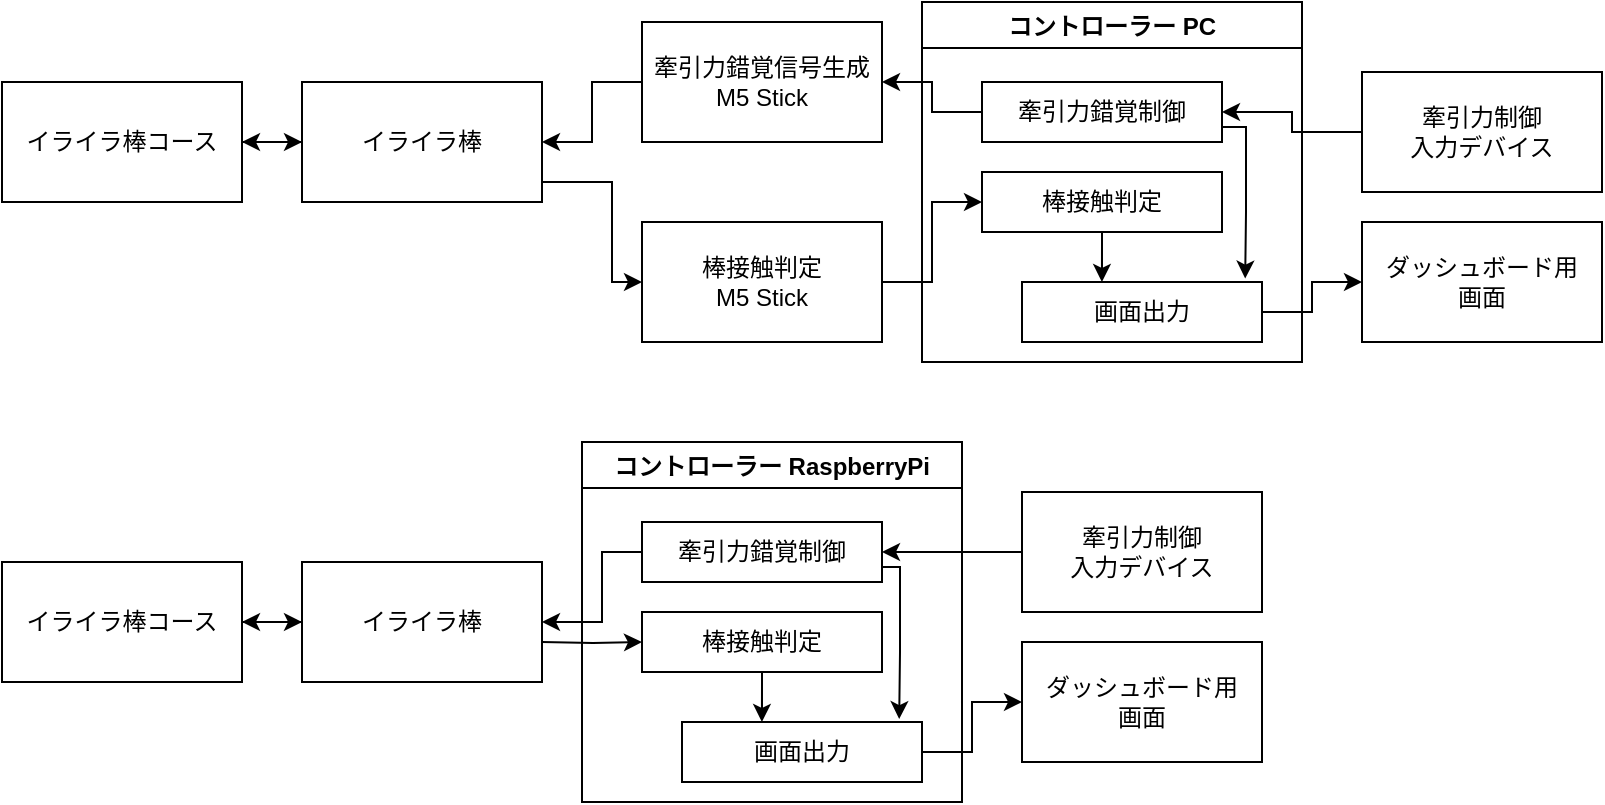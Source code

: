 <mxfile version="14.9.7" type="device"><diagram id="gHbaYco_pFj0EKCyTVUh" name="Page-1"><mxGraphModel dx="2062" dy="1057" grid="1" gridSize="10" guides="1" tooltips="1" connect="1" arrows="1" fold="1" page="1" pageScale="1" pageWidth="850" pageHeight="1100" math="0" shadow="0"><root><mxCell id="0"/><mxCell id="1" parent="0"/><mxCell id="Q2Qs2-fFyWO_aglRPgAd-51" style="edgeStyle=orthogonalEdgeStyle;rounded=0;orthogonalLoop=1;jettySize=auto;html=1;exitX=1;exitY=0.5;exitDx=0;exitDy=0;" parent="1" source="Q2Qs2-fFyWO_aglRPgAd-52" target="Q2Qs2-fFyWO_aglRPgAd-55" edge="1"><mxGeometry relative="1" as="geometry"/></mxCell><mxCell id="Q2Qs2-fFyWO_aglRPgAd-52" value="イライラ棒コース" style="rounded=0;whiteSpace=wrap;html=1;" parent="1" vertex="1"><mxGeometry x="30" y="600" width="120" height="60" as="geometry"/></mxCell><mxCell id="Q2Qs2-fFyWO_aglRPgAd-53" value="" style="edgeStyle=orthogonalEdgeStyle;rounded=0;orthogonalLoop=1;jettySize=auto;html=1;" parent="1" source="Q2Qs2-fFyWO_aglRPgAd-55" target="Q2Qs2-fFyWO_aglRPgAd-52" edge="1"><mxGeometry relative="1" as="geometry"/></mxCell><mxCell id="Q2Qs2-fFyWO_aglRPgAd-54" value="" style="edgeStyle=orthogonalEdgeStyle;rounded=0;orthogonalLoop=1;jettySize=auto;html=1;" parent="1" target="Q2Qs2-fFyWO_aglRPgAd-58" edge="1"><mxGeometry relative="1" as="geometry"><mxPoint x="300" y="640" as="sourcePoint"/></mxGeometry></mxCell><mxCell id="Q2Qs2-fFyWO_aglRPgAd-55" value="イライラ棒" style="rounded=0;whiteSpace=wrap;html=1;" parent="1" vertex="1"><mxGeometry x="180" y="600" width="120" height="60" as="geometry"/></mxCell><mxCell id="Q2Qs2-fFyWO_aglRPgAd-56" value="コントローラー RaspberryPi" style="swimlane;" parent="1" vertex="1"><mxGeometry x="320" y="540" width="190" height="180" as="geometry"/></mxCell><mxCell id="Q2Qs2-fFyWO_aglRPgAd-74" style="edgeStyle=orthogonalEdgeStyle;rounded=0;orthogonalLoop=1;jettySize=auto;html=1;exitX=1;exitY=0.75;exitDx=0;exitDy=0;entryX=0.905;entryY=-0.049;entryDx=0;entryDy=0;entryPerimeter=0;" parent="Q2Qs2-fFyWO_aglRPgAd-56" source="Q2Qs2-fFyWO_aglRPgAd-57" target="Q2Qs2-fFyWO_aglRPgAd-65" edge="1"><mxGeometry relative="1" as="geometry"><Array as="points"><mxPoint x="159" y="63"/><mxPoint x="159" y="105"/><mxPoint x="159" y="105"/></Array></mxGeometry></mxCell><mxCell id="Q2Qs2-fFyWO_aglRPgAd-57" value="&lt;div&gt;牽引力錯覚制御&lt;/div&gt;" style="rounded=0;whiteSpace=wrap;html=1;" parent="Q2Qs2-fFyWO_aglRPgAd-56" vertex="1"><mxGeometry x="30" y="40" width="120" height="30" as="geometry"/></mxCell><mxCell id="Q2Qs2-fFyWO_aglRPgAd-78" style="edgeStyle=orthogonalEdgeStyle;rounded=0;orthogonalLoop=1;jettySize=auto;html=1;entryX=0.333;entryY=0;entryDx=0;entryDy=0;entryPerimeter=0;" parent="Q2Qs2-fFyWO_aglRPgAd-56" source="Q2Qs2-fFyWO_aglRPgAd-58" target="Q2Qs2-fFyWO_aglRPgAd-65" edge="1"><mxGeometry relative="1" as="geometry"/></mxCell><mxCell id="Q2Qs2-fFyWO_aglRPgAd-58" value="&lt;div&gt;棒接触判定&lt;/div&gt;" style="rounded=0;whiteSpace=wrap;html=1;" parent="Q2Qs2-fFyWO_aglRPgAd-56" vertex="1"><mxGeometry x="30" y="85" width="120" height="30" as="geometry"/></mxCell><mxCell id="Q2Qs2-fFyWO_aglRPgAd-65" value="&lt;div&gt;画面出力&lt;/div&gt;" style="rounded=0;whiteSpace=wrap;html=1;" parent="Q2Qs2-fFyWO_aglRPgAd-56" vertex="1"><mxGeometry x="50" y="140" width="120" height="30" as="geometry"/></mxCell><mxCell id="Q2Qs2-fFyWO_aglRPgAd-60" value="&lt;div&gt;ダッシュボード用&lt;/div&gt;&lt;div&gt;画面&lt;/div&gt;" style="rounded=0;whiteSpace=wrap;html=1;" parent="1" vertex="1"><mxGeometry x="540" y="640" width="120" height="60" as="geometry"/></mxCell><mxCell id="Q2Qs2-fFyWO_aglRPgAd-70" style="edgeStyle=orthogonalEdgeStyle;rounded=0;orthogonalLoop=1;jettySize=auto;html=1;entryX=1;entryY=0.5;entryDx=0;entryDy=0;" parent="1" source="Q2Qs2-fFyWO_aglRPgAd-63" target="Q2Qs2-fFyWO_aglRPgAd-57" edge="1"><mxGeometry relative="1" as="geometry"/></mxCell><mxCell id="Q2Qs2-fFyWO_aglRPgAd-63" value="牽引力制御&lt;br&gt;入力デバイス" style="rounded=0;whiteSpace=wrap;html=1;" parent="1" vertex="1"><mxGeometry x="540" y="565" width="120" height="60" as="geometry"/></mxCell><mxCell id="Q2Qs2-fFyWO_aglRPgAd-64" value="" style="edgeStyle=orthogonalEdgeStyle;rounded=0;orthogonalLoop=1;jettySize=auto;html=1;" parent="1" source="Q2Qs2-fFyWO_aglRPgAd-57" edge="1"><mxGeometry relative="1" as="geometry"><mxPoint x="300" y="630" as="targetPoint"/><Array as="points"><mxPoint x="330" y="595"/><mxPoint x="330" y="630"/></Array></mxGeometry></mxCell><mxCell id="Q2Qs2-fFyWO_aglRPgAd-79" value="" style="edgeStyle=orthogonalEdgeStyle;rounded=0;orthogonalLoop=1;jettySize=auto;html=1;" parent="1" source="Q2Qs2-fFyWO_aglRPgAd-65" target="Q2Qs2-fFyWO_aglRPgAd-60" edge="1"><mxGeometry relative="1" as="geometry"/></mxCell><mxCell id="Q2Qs2-fFyWO_aglRPgAd-90" style="edgeStyle=orthogonalEdgeStyle;rounded=0;orthogonalLoop=1;jettySize=auto;html=1;" parent="1" source="Q2Qs2-fFyWO_aglRPgAd-91" target="Q2Qs2-fFyWO_aglRPgAd-98" edge="1"><mxGeometry relative="1" as="geometry"/></mxCell><mxCell id="Q2Qs2-fFyWO_aglRPgAd-91" value="牽引力錯覚信号生成&lt;div&gt;&lt;span&gt;M5 Stick&lt;/span&gt;&lt;br&gt;&lt;/div&gt;" style="rounded=0;whiteSpace=wrap;html=1;" parent="1" vertex="1"><mxGeometry x="350" y="330" width="120" height="60" as="geometry"/></mxCell><mxCell id="Q2Qs2-fFyWO_aglRPgAd-115" style="edgeStyle=orthogonalEdgeStyle;rounded=0;orthogonalLoop=1;jettySize=auto;html=1;entryX=0;entryY=0.5;entryDx=0;entryDy=0;" parent="1" source="Q2Qs2-fFyWO_aglRPgAd-93" target="Q2Qs2-fFyWO_aglRPgAd-105" edge="1"><mxGeometry relative="1" as="geometry"/></mxCell><mxCell id="Q2Qs2-fFyWO_aglRPgAd-93" value="&lt;div&gt;棒接触判定&lt;/div&gt;&lt;div&gt;&lt;span&gt;M5 Stick&lt;/span&gt;&lt;br&gt;&lt;/div&gt;" style="rounded=0;whiteSpace=wrap;html=1;" parent="1" vertex="1"><mxGeometry x="350" y="430" width="120" height="60" as="geometry"/></mxCell><mxCell id="Q2Qs2-fFyWO_aglRPgAd-94" style="edgeStyle=orthogonalEdgeStyle;rounded=0;orthogonalLoop=1;jettySize=auto;html=1;exitX=1;exitY=0.5;exitDx=0;exitDy=0;" parent="1" source="Q2Qs2-fFyWO_aglRPgAd-95" target="Q2Qs2-fFyWO_aglRPgAd-98" edge="1"><mxGeometry relative="1" as="geometry"/></mxCell><mxCell id="Q2Qs2-fFyWO_aglRPgAd-95" value="イライラ棒コース" style="rounded=0;whiteSpace=wrap;html=1;" parent="1" vertex="1"><mxGeometry x="30" y="360" width="120" height="60" as="geometry"/></mxCell><mxCell id="Q2Qs2-fFyWO_aglRPgAd-96" value="" style="edgeStyle=orthogonalEdgeStyle;rounded=0;orthogonalLoop=1;jettySize=auto;html=1;" parent="1" source="Q2Qs2-fFyWO_aglRPgAd-98" target="Q2Qs2-fFyWO_aglRPgAd-95" edge="1"><mxGeometry relative="1" as="geometry"/></mxCell><mxCell id="Q2Qs2-fFyWO_aglRPgAd-97" style="edgeStyle=orthogonalEdgeStyle;rounded=0;orthogonalLoop=1;jettySize=auto;html=1;entryX=0;entryY=0.5;entryDx=0;entryDy=0;" parent="1" source="Q2Qs2-fFyWO_aglRPgAd-98" target="Q2Qs2-fFyWO_aglRPgAd-93" edge="1"><mxGeometry relative="1" as="geometry"><Array as="points"><mxPoint x="335" y="410"/><mxPoint x="335" y="460"/></Array></mxGeometry></mxCell><mxCell id="Q2Qs2-fFyWO_aglRPgAd-98" value="イライラ棒" style="rounded=0;whiteSpace=wrap;html=1;" parent="1" vertex="1"><mxGeometry x="180" y="360" width="120" height="60" as="geometry"/></mxCell><mxCell id="Q2Qs2-fFyWO_aglRPgAd-101" value="コントローラー PC" style="swimlane;" parent="1" vertex="1"><mxGeometry x="490" y="320" width="190" height="180" as="geometry"><mxRectangle x="490" y="320" width="140" height="23" as="alternateBounds"/></mxGeometry></mxCell><mxCell id="Q2Qs2-fFyWO_aglRPgAd-114" style="edgeStyle=orthogonalEdgeStyle;rounded=0;orthogonalLoop=1;jettySize=auto;html=1;exitX=1;exitY=0.75;exitDx=0;exitDy=0;entryX=0.93;entryY=-0.057;entryDx=0;entryDy=0;entryPerimeter=0;" parent="Q2Qs2-fFyWO_aglRPgAd-101" source="Q2Qs2-fFyWO_aglRPgAd-103" target="Q2Qs2-fFyWO_aglRPgAd-106" edge="1"><mxGeometry relative="1" as="geometry"><Array as="points"><mxPoint x="162" y="63"/><mxPoint x="162" y="105"/></Array></mxGeometry></mxCell><mxCell id="Q2Qs2-fFyWO_aglRPgAd-103" value="&lt;div&gt;牽引力錯覚制御&lt;/div&gt;" style="rounded=0;whiteSpace=wrap;html=1;" parent="Q2Qs2-fFyWO_aglRPgAd-101" vertex="1"><mxGeometry x="30" y="40" width="120" height="30" as="geometry"/></mxCell><mxCell id="Q2Qs2-fFyWO_aglRPgAd-104" style="edgeStyle=orthogonalEdgeStyle;rounded=0;orthogonalLoop=1;jettySize=auto;html=1;entryX=0.333;entryY=0;entryDx=0;entryDy=0;entryPerimeter=0;" parent="Q2Qs2-fFyWO_aglRPgAd-101" source="Q2Qs2-fFyWO_aglRPgAd-105" target="Q2Qs2-fFyWO_aglRPgAd-106" edge="1"><mxGeometry relative="1" as="geometry"/></mxCell><mxCell id="Q2Qs2-fFyWO_aglRPgAd-105" value="&lt;div&gt;棒接触判定&lt;/div&gt;" style="rounded=0;whiteSpace=wrap;html=1;" parent="Q2Qs2-fFyWO_aglRPgAd-101" vertex="1"><mxGeometry x="30" y="85" width="120" height="30" as="geometry"/></mxCell><mxCell id="Q2Qs2-fFyWO_aglRPgAd-106" value="&lt;div&gt;画面出力&lt;/div&gt;" style="rounded=0;whiteSpace=wrap;html=1;" parent="Q2Qs2-fFyWO_aglRPgAd-101" vertex="1"><mxGeometry x="50" y="140" width="120" height="30" as="geometry"/></mxCell><mxCell id="Q2Qs2-fFyWO_aglRPgAd-107" value="&lt;div&gt;ダッシュボード用&lt;/div&gt;&lt;div&gt;画面&lt;/div&gt;" style="rounded=0;whiteSpace=wrap;html=1;" parent="1" vertex="1"><mxGeometry x="710" y="430" width="120" height="60" as="geometry"/></mxCell><mxCell id="Q2Qs2-fFyWO_aglRPgAd-113" style="edgeStyle=orthogonalEdgeStyle;rounded=0;orthogonalLoop=1;jettySize=auto;html=1;entryX=1;entryY=0.5;entryDx=0;entryDy=0;" parent="1" source="Q2Qs2-fFyWO_aglRPgAd-108" target="Q2Qs2-fFyWO_aglRPgAd-103" edge="1"><mxGeometry relative="1" as="geometry"/></mxCell><mxCell id="Q2Qs2-fFyWO_aglRPgAd-108" value="牽引力制御&lt;br&gt;入力デバイス" style="rounded=0;whiteSpace=wrap;html=1;" parent="1" vertex="1"><mxGeometry x="710" y="355" width="120" height="60" as="geometry"/></mxCell><mxCell id="Q2Qs2-fFyWO_aglRPgAd-111" value="" style="edgeStyle=orthogonalEdgeStyle;rounded=0;orthogonalLoop=1;jettySize=auto;html=1;" parent="1" source="Q2Qs2-fFyWO_aglRPgAd-106" target="Q2Qs2-fFyWO_aglRPgAd-107" edge="1"><mxGeometry relative="1" as="geometry"/></mxCell><mxCell id="Q2Qs2-fFyWO_aglRPgAd-112" style="edgeStyle=orthogonalEdgeStyle;rounded=0;orthogonalLoop=1;jettySize=auto;html=1;entryX=1;entryY=0.5;entryDx=0;entryDy=0;" parent="1" source="Q2Qs2-fFyWO_aglRPgAd-103" target="Q2Qs2-fFyWO_aglRPgAd-91" edge="1"><mxGeometry relative="1" as="geometry"/></mxCell></root></mxGraphModel></diagram></mxfile>